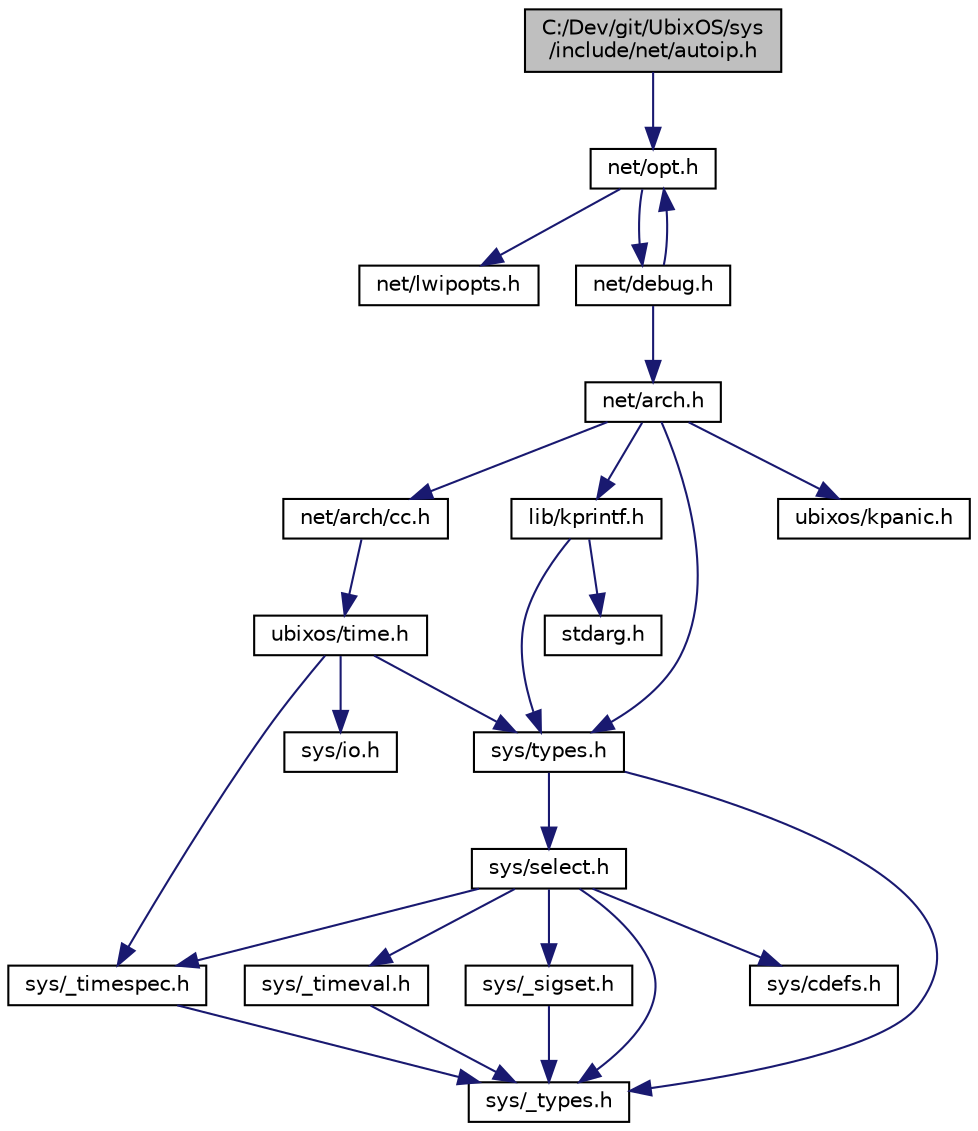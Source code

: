 digraph "C:/Dev/git/UbixOS/sys/include/net/autoip.h"
{
 // LATEX_PDF_SIZE
  edge [fontname="Helvetica",fontsize="10",labelfontname="Helvetica",labelfontsize="10"];
  node [fontname="Helvetica",fontsize="10",shape=record];
  Node1 [label="C:/Dev/git/UbixOS/sys\l/include/net/autoip.h",height=0.2,width=0.4,color="black", fillcolor="grey75", style="filled", fontcolor="black",tooltip=" "];
  Node1 -> Node2 [color="midnightblue",fontsize="10",style="solid",fontname="Helvetica"];
  Node2 [label="net/opt.h",height=0.2,width=0.4,color="black", fillcolor="white", style="filled",URL="$opt_8h.html",tooltip=" "];
  Node2 -> Node3 [color="midnightblue",fontsize="10",style="solid",fontname="Helvetica"];
  Node3 [label="net/lwipopts.h",height=0.2,width=0.4,color="black", fillcolor="white", style="filled",URL="$lwipopts_8h.html",tooltip=" "];
  Node2 -> Node4 [color="midnightblue",fontsize="10",style="solid",fontname="Helvetica"];
  Node4 [label="net/debug.h",height=0.2,width=0.4,color="black", fillcolor="white", style="filled",URL="$debug_8h.html",tooltip=" "];
  Node4 -> Node5 [color="midnightblue",fontsize="10",style="solid",fontname="Helvetica"];
  Node5 [label="net/arch.h",height=0.2,width=0.4,color="black", fillcolor="white", style="filled",URL="$arch_8h.html",tooltip=" "];
  Node5 -> Node6 [color="midnightblue",fontsize="10",style="solid",fontname="Helvetica"];
  Node6 [label="sys/types.h",height=0.2,width=0.4,color="black", fillcolor="white", style="filled",URL="$include_2sys_2types_8h.html",tooltip=" "];
  Node6 -> Node7 [color="midnightblue",fontsize="10",style="solid",fontname="Helvetica"];
  Node7 [label="sys/_types.h",height=0.2,width=0.4,color="black", fillcolor="white", style="filled",URL="$__types_8h.html",tooltip=" "];
  Node6 -> Node8 [color="midnightblue",fontsize="10",style="solid",fontname="Helvetica"];
  Node8 [label="sys/select.h",height=0.2,width=0.4,color="black", fillcolor="white", style="filled",URL="$select_8h.html",tooltip=" "];
  Node8 -> Node9 [color="midnightblue",fontsize="10",style="solid",fontname="Helvetica"];
  Node9 [label="sys/cdefs.h",height=0.2,width=0.4,color="black", fillcolor="white", style="filled",URL="$cdefs_8h.html",tooltip=" "];
  Node8 -> Node7 [color="midnightblue",fontsize="10",style="solid",fontname="Helvetica"];
  Node8 -> Node10 [color="midnightblue",fontsize="10",style="solid",fontname="Helvetica"];
  Node10 [label="sys/_timespec.h",height=0.2,width=0.4,color="black", fillcolor="white", style="filled",URL="$__timespec_8h.html",tooltip=" "];
  Node10 -> Node7 [color="midnightblue",fontsize="10",style="solid",fontname="Helvetica"];
  Node8 -> Node11 [color="midnightblue",fontsize="10",style="solid",fontname="Helvetica"];
  Node11 [label="sys/_timeval.h",height=0.2,width=0.4,color="black", fillcolor="white", style="filled",URL="$__timeval_8h.html",tooltip=" "];
  Node11 -> Node7 [color="midnightblue",fontsize="10",style="solid",fontname="Helvetica"];
  Node8 -> Node12 [color="midnightblue",fontsize="10",style="solid",fontname="Helvetica"];
  Node12 [label="sys/_sigset.h",height=0.2,width=0.4,color="black", fillcolor="white", style="filled",URL="$__sigset_8h.html",tooltip=" "];
  Node12 -> Node7 [color="midnightblue",fontsize="10",style="solid",fontname="Helvetica"];
  Node5 -> Node13 [color="midnightblue",fontsize="10",style="solid",fontname="Helvetica"];
  Node13 [label="net/arch/cc.h",height=0.2,width=0.4,color="black", fillcolor="white", style="filled",URL="$cc_8h.html",tooltip=" "];
  Node13 -> Node14 [color="midnightblue",fontsize="10",style="solid",fontname="Helvetica"];
  Node14 [label="ubixos/time.h",height=0.2,width=0.4,color="black", fillcolor="white", style="filled",URL="$time_8h.html",tooltip=" "];
  Node14 -> Node6 [color="midnightblue",fontsize="10",style="solid",fontname="Helvetica"];
  Node14 -> Node10 [color="midnightblue",fontsize="10",style="solid",fontname="Helvetica"];
  Node14 -> Node15 [color="midnightblue",fontsize="10",style="solid",fontname="Helvetica"];
  Node15 [label="sys/io.h",height=0.2,width=0.4,color="black", fillcolor="white", style="filled",URL="$io_8h.html",tooltip=" "];
  Node5 -> Node16 [color="midnightblue",fontsize="10",style="solid",fontname="Helvetica"];
  Node16 [label="lib/kprintf.h",height=0.2,width=0.4,color="black", fillcolor="white", style="filled",URL="$kprintf_8h.html",tooltip=" "];
  Node16 -> Node6 [color="midnightblue",fontsize="10",style="solid",fontname="Helvetica"];
  Node16 -> Node17 [color="midnightblue",fontsize="10",style="solid",fontname="Helvetica"];
  Node17 [label="stdarg.h",height=0.2,width=0.4,color="black", fillcolor="white", style="filled",URL="$stdarg_8h.html",tooltip=" "];
  Node5 -> Node18 [color="midnightblue",fontsize="10",style="solid",fontname="Helvetica"];
  Node18 [label="ubixos/kpanic.h",height=0.2,width=0.4,color="black", fillcolor="white", style="filled",URL="$kpanic_8h.html",tooltip=" "];
  Node4 -> Node2 [color="midnightblue",fontsize="10",style="solid",fontname="Helvetica"];
}
